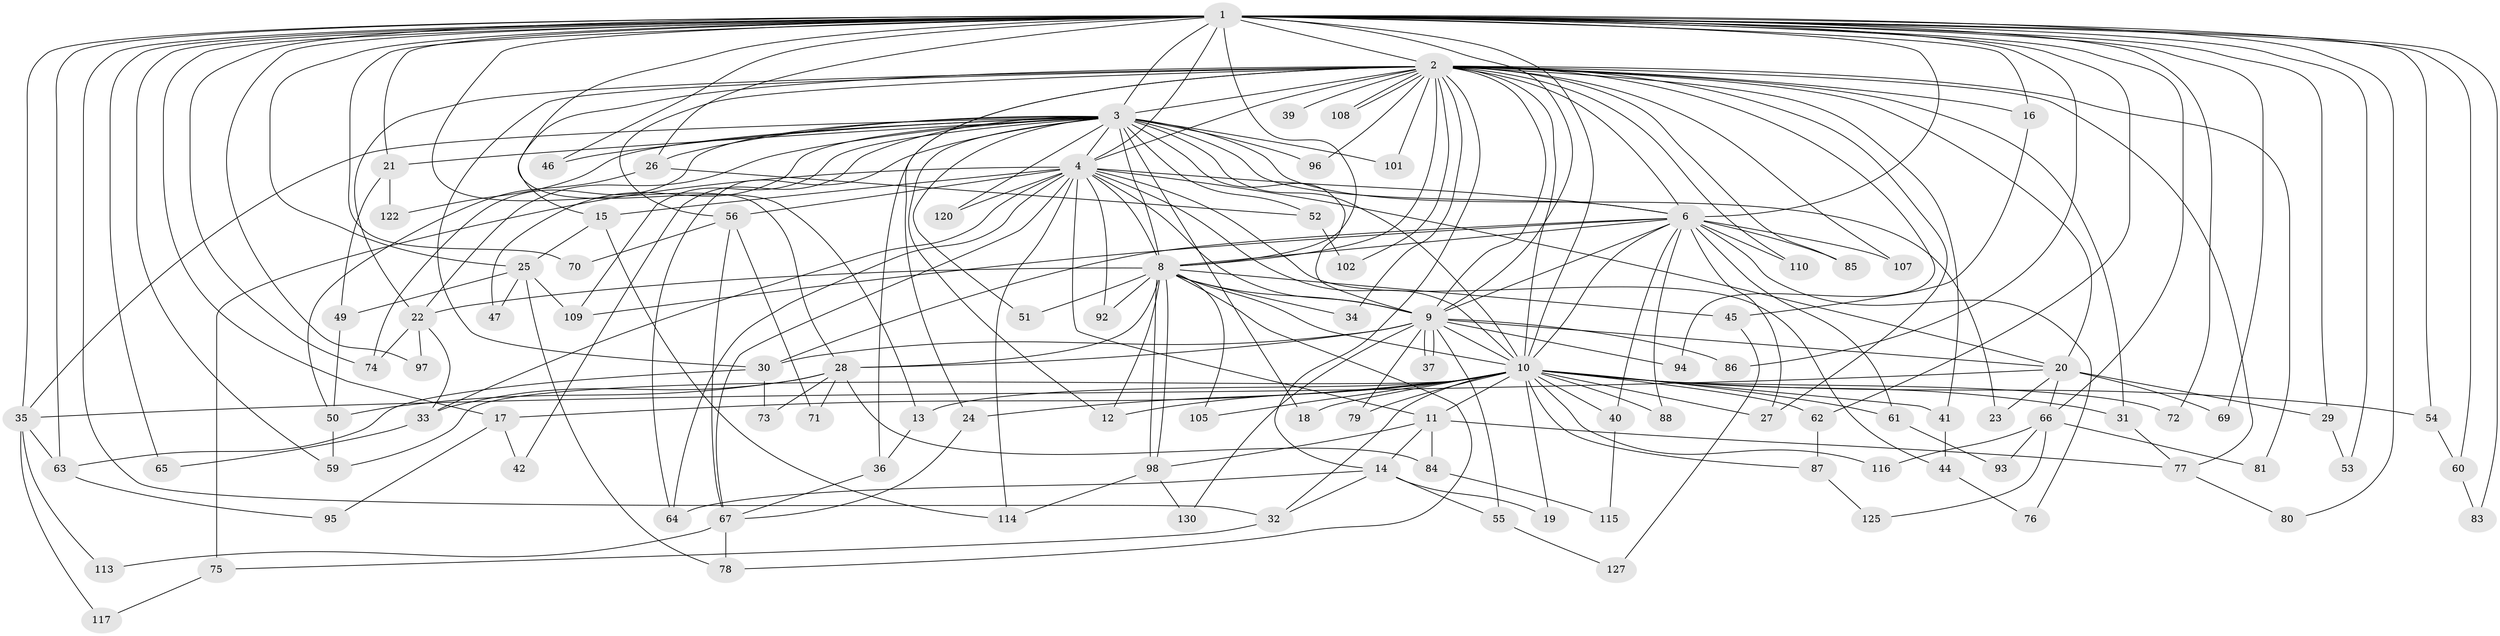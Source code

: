 // Generated by graph-tools (version 1.1) at 2025/51/02/27/25 19:51:51]
// undirected, 103 vertices, 238 edges
graph export_dot {
graph [start="1"]
  node [color=gray90,style=filled];
  1 [super="+104"];
  2 [super="+5"];
  3 [super="+7"];
  4 [super="+100"];
  6 [super="+91"];
  8 [super="+48"];
  9 [super="+124"];
  10 [super="+58"];
  11;
  12;
  13;
  14;
  15;
  16;
  17;
  18;
  19;
  20 [super="+89"];
  21;
  22 [super="+128"];
  23;
  24;
  25;
  26;
  27 [super="+43"];
  28 [super="+68"];
  29;
  30 [super="+38"];
  31;
  32;
  33;
  34;
  35 [super="+82"];
  36 [super="+126"];
  37;
  39;
  40 [super="+118"];
  41;
  42;
  44;
  45;
  46;
  47;
  49 [super="+57"];
  50;
  51;
  52;
  53;
  54;
  55;
  56;
  59 [super="+112"];
  60;
  61;
  62;
  63 [super="+129"];
  64 [super="+121"];
  65;
  66;
  67 [super="+99"];
  69;
  70;
  71;
  72;
  73;
  74 [super="+123"];
  75;
  76;
  77 [super="+90"];
  78 [super="+103"];
  79;
  80;
  81;
  83;
  84;
  85;
  86;
  87;
  88;
  92;
  93;
  94;
  95;
  96;
  97;
  98 [super="+106"];
  101;
  102;
  105;
  107;
  108;
  109 [super="+111"];
  110;
  113;
  114 [super="+119"];
  115;
  116;
  117;
  120;
  122;
  125;
  127;
  130;
  1 -- 2 [weight=2];
  1 -- 3 [weight=2];
  1 -- 4;
  1 -- 6;
  1 -- 8;
  1 -- 9;
  1 -- 10;
  1 -- 13;
  1 -- 16;
  1 -- 17;
  1 -- 21;
  1 -- 25;
  1 -- 26;
  1 -- 28;
  1 -- 29;
  1 -- 35;
  1 -- 46;
  1 -- 53;
  1 -- 54;
  1 -- 60;
  1 -- 62;
  1 -- 63;
  1 -- 65;
  1 -- 66;
  1 -- 69;
  1 -- 70;
  1 -- 72;
  1 -- 80;
  1 -- 83;
  1 -- 86;
  1 -- 97;
  1 -- 74;
  1 -- 32;
  1 -- 59;
  2 -- 3 [weight=4];
  2 -- 4 [weight=2];
  2 -- 6 [weight=2];
  2 -- 8 [weight=2];
  2 -- 9 [weight=2];
  2 -- 10 [weight=2];
  2 -- 14;
  2 -- 20;
  2 -- 22;
  2 -- 24;
  2 -- 30;
  2 -- 31;
  2 -- 36;
  2 -- 77;
  2 -- 81;
  2 -- 96;
  2 -- 107;
  2 -- 108;
  2 -- 108;
  2 -- 15;
  2 -- 16;
  2 -- 85;
  2 -- 27;
  2 -- 94;
  2 -- 34;
  2 -- 101;
  2 -- 102;
  2 -- 39;
  2 -- 41;
  2 -- 110;
  2 -- 56;
  3 -- 4 [weight=3];
  3 -- 6 [weight=2];
  3 -- 8 [weight=2];
  3 -- 9 [weight=2];
  3 -- 10 [weight=2];
  3 -- 18;
  3 -- 21;
  3 -- 23;
  3 -- 26;
  3 -- 46;
  3 -- 51;
  3 -- 64;
  3 -- 101;
  3 -- 74;
  3 -- 12;
  3 -- 22;
  3 -- 96;
  3 -- 35;
  3 -- 42;
  3 -- 47;
  3 -- 52;
  3 -- 120;
  3 -- 122;
  3 -- 109;
  4 -- 6 [weight=2];
  4 -- 8;
  4 -- 9;
  4 -- 10;
  4 -- 11;
  4 -- 15;
  4 -- 20;
  4 -- 33;
  4 -- 44;
  4 -- 56;
  4 -- 64;
  4 -- 75;
  4 -- 92;
  4 -- 114;
  4 -- 120;
  4 -- 67;
  6 -- 8;
  6 -- 9 [weight=2];
  6 -- 10;
  6 -- 27;
  6 -- 30;
  6 -- 40;
  6 -- 61;
  6 -- 76;
  6 -- 85;
  6 -- 88;
  6 -- 107;
  6 -- 109;
  6 -- 110;
  8 -- 9;
  8 -- 10;
  8 -- 12;
  8 -- 28;
  8 -- 34;
  8 -- 45;
  8 -- 78;
  8 -- 92;
  8 -- 98;
  8 -- 98;
  8 -- 105;
  8 -- 51;
  8 -- 22;
  9 -- 10;
  9 -- 37;
  9 -- 37;
  9 -- 55;
  9 -- 79;
  9 -- 86;
  9 -- 94;
  9 -- 130;
  9 -- 28;
  9 -- 20;
  9 -- 30;
  10 -- 11;
  10 -- 13;
  10 -- 17;
  10 -- 18;
  10 -- 19;
  10 -- 24;
  10 -- 31;
  10 -- 32;
  10 -- 40 [weight=2];
  10 -- 41;
  10 -- 54;
  10 -- 61;
  10 -- 62;
  10 -- 72;
  10 -- 79;
  10 -- 87;
  10 -- 88;
  10 -- 105;
  10 -- 116;
  10 -- 27;
  10 -- 59;
  10 -- 12;
  11 -- 14;
  11 -- 84;
  11 -- 77;
  11 -- 98;
  13 -- 36;
  14 -- 19;
  14 -- 32;
  14 -- 55;
  14 -- 64;
  15 -- 25;
  15 -- 114;
  16 -- 45;
  17 -- 42;
  17 -- 95;
  20 -- 23;
  20 -- 29;
  20 -- 66;
  20 -- 69;
  20 -- 35;
  21 -- 49;
  21 -- 122;
  22 -- 74;
  22 -- 97;
  22 -- 33;
  24 -- 67;
  25 -- 47;
  25 -- 49;
  25 -- 109;
  25 -- 78;
  26 -- 50;
  26 -- 52;
  28 -- 33;
  28 -- 50;
  28 -- 71;
  28 -- 73;
  28 -- 84;
  29 -- 53;
  30 -- 73;
  30 -- 63;
  31 -- 77;
  32 -- 75;
  33 -- 65;
  35 -- 63;
  35 -- 113;
  35 -- 117;
  36 -- 67;
  40 -- 115;
  41 -- 44;
  44 -- 76;
  45 -- 127;
  49 -- 50;
  50 -- 59;
  52 -- 102;
  54 -- 60;
  55 -- 127;
  56 -- 67;
  56 -- 70;
  56 -- 71;
  60 -- 83;
  61 -- 93;
  62 -- 87;
  63 -- 95;
  66 -- 81;
  66 -- 93;
  66 -- 116;
  66 -- 125;
  67 -- 78;
  67 -- 113;
  75 -- 117;
  77 -- 80;
  84 -- 115;
  87 -- 125;
  98 -- 130;
  98 -- 114;
}
